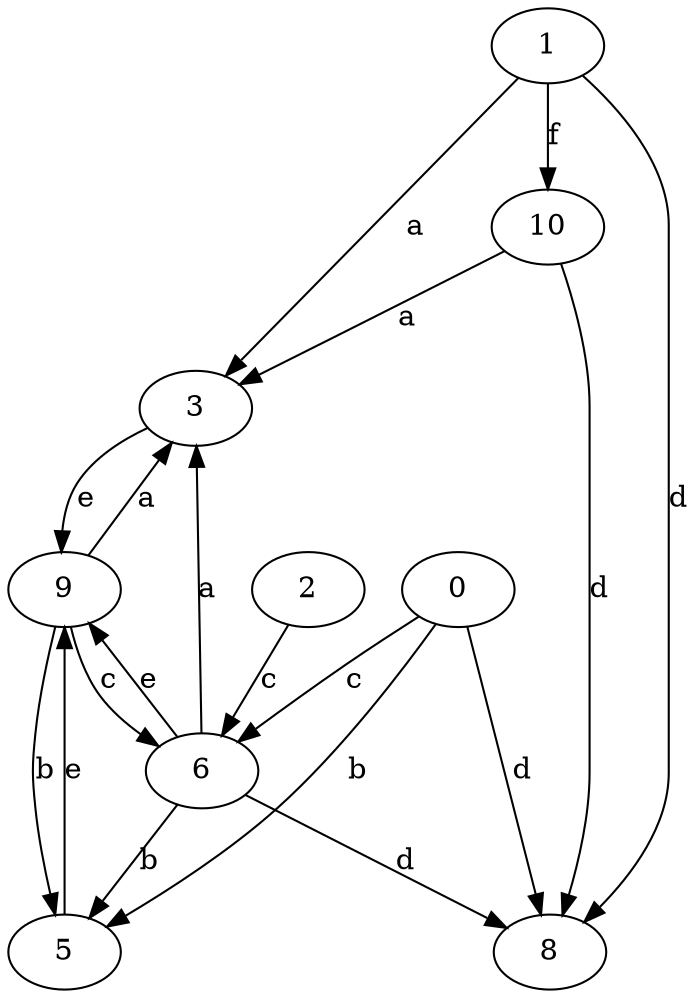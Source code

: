 strict digraph  {
3;
0;
5;
1;
6;
2;
8;
9;
10;
3 -> 9  [label=e];
0 -> 5  [label=b];
0 -> 6  [label=c];
0 -> 8  [label=d];
5 -> 9  [label=e];
1 -> 3  [label=a];
1 -> 8  [label=d];
1 -> 10  [label=f];
6 -> 3  [label=a];
6 -> 5  [label=b];
6 -> 8  [label=d];
6 -> 9  [label=e];
2 -> 6  [label=c];
9 -> 3  [label=a];
9 -> 5  [label=b];
9 -> 6  [label=c];
10 -> 3  [label=a];
10 -> 8  [label=d];
}

